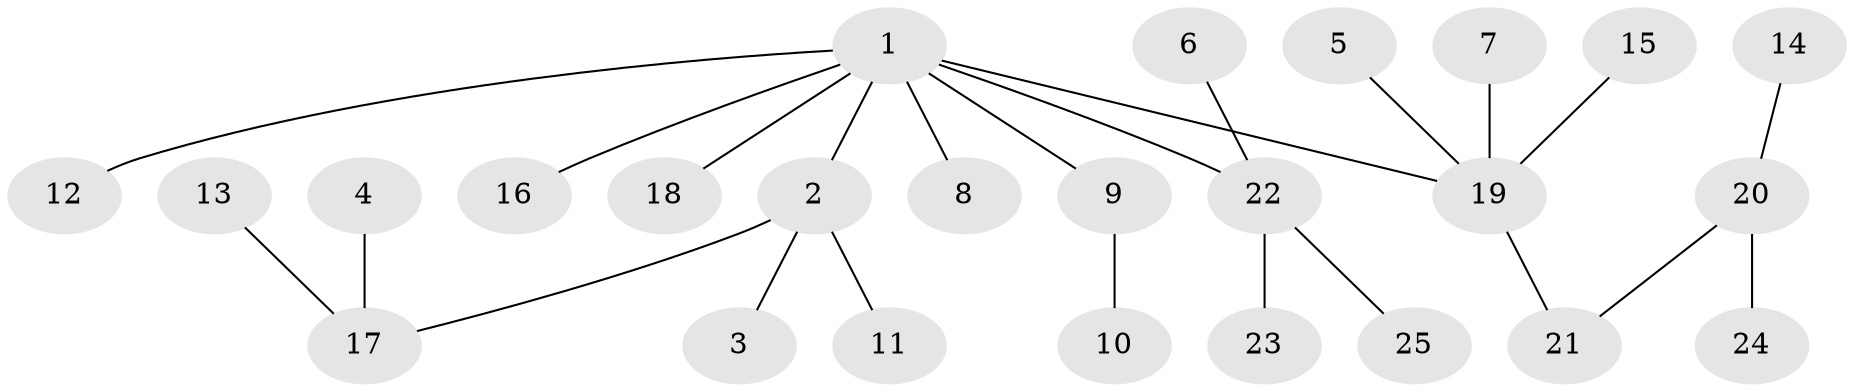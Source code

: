 // original degree distribution, {2: 0.22, 7: 0.02, 4: 0.08, 3: 0.06, 6: 0.02, 1: 0.56, 5: 0.04}
// Generated by graph-tools (version 1.1) at 2025/26/03/09/25 03:26:32]
// undirected, 25 vertices, 24 edges
graph export_dot {
graph [start="1"]
  node [color=gray90,style=filled];
  1;
  2;
  3;
  4;
  5;
  6;
  7;
  8;
  9;
  10;
  11;
  12;
  13;
  14;
  15;
  16;
  17;
  18;
  19;
  20;
  21;
  22;
  23;
  24;
  25;
  1 -- 2 [weight=1.0];
  1 -- 8 [weight=1.0];
  1 -- 9 [weight=1.0];
  1 -- 12 [weight=1.0];
  1 -- 16 [weight=1.0];
  1 -- 18 [weight=1.0];
  1 -- 19 [weight=1.0];
  1 -- 22 [weight=1.0];
  2 -- 3 [weight=1.0];
  2 -- 11 [weight=1.0];
  2 -- 17 [weight=1.0];
  4 -- 17 [weight=1.0];
  5 -- 19 [weight=1.0];
  6 -- 22 [weight=1.0];
  7 -- 19 [weight=1.0];
  9 -- 10 [weight=1.0];
  13 -- 17 [weight=1.0];
  14 -- 20 [weight=1.0];
  15 -- 19 [weight=1.0];
  19 -- 21 [weight=1.0];
  20 -- 21 [weight=1.0];
  20 -- 24 [weight=1.0];
  22 -- 23 [weight=1.0];
  22 -- 25 [weight=1.0];
}
